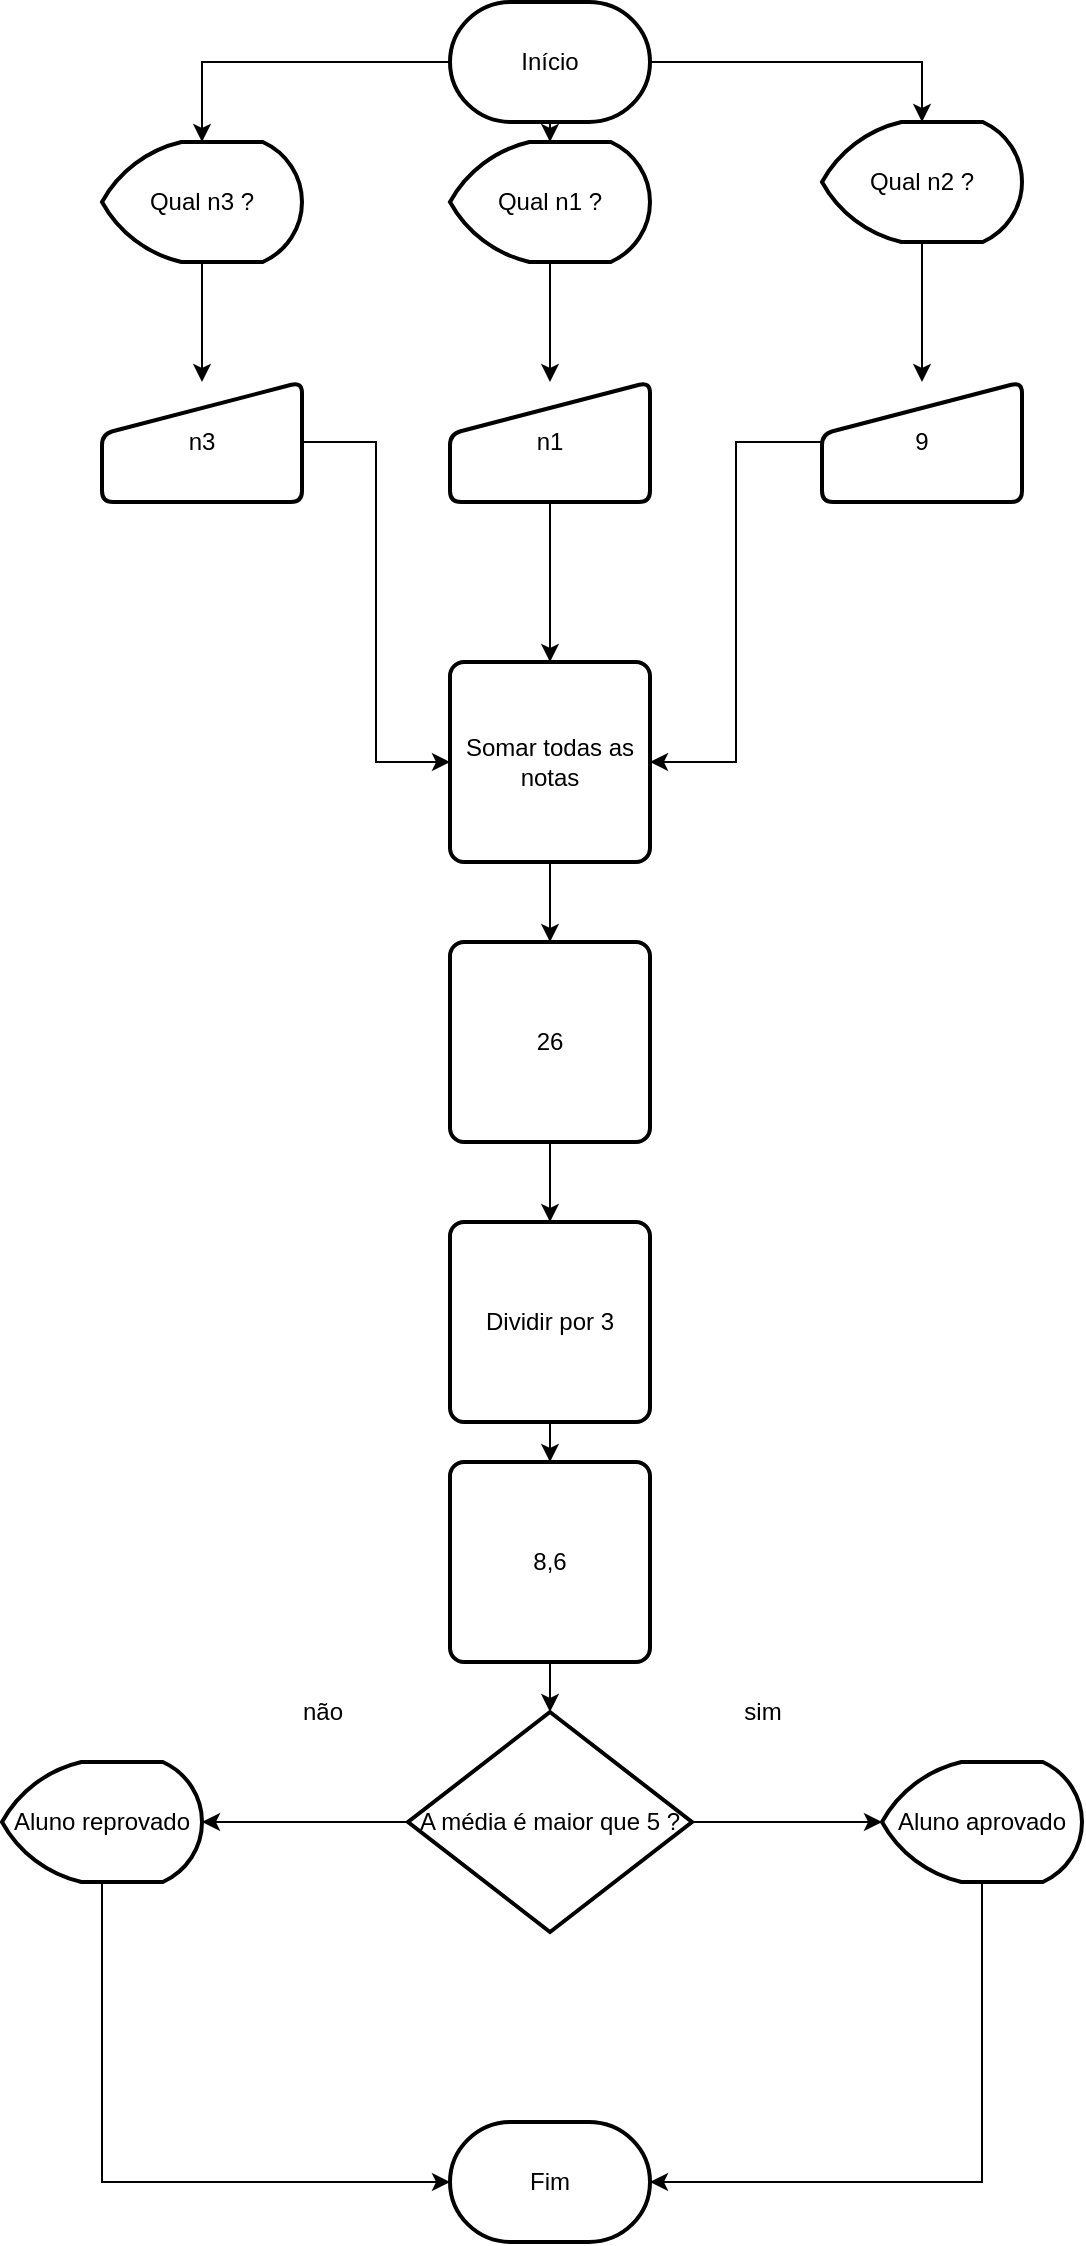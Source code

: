 <mxfile version="21.1.1" type="device">
  <diagram name="Página-1" id="8cwOfTqbjakKlKXhV1Qx">
    <mxGraphModel dx="1050" dy="523" grid="1" gridSize="10" guides="1" tooltips="1" connect="1" arrows="1" fold="1" page="1" pageScale="1" pageWidth="827" pageHeight="1169" math="0" shadow="0">
      <root>
        <mxCell id="0" />
        <mxCell id="1" parent="0" />
        <mxCell id="HDn32O2zMlAShSsE0nVU-3" style="edgeStyle=orthogonalEdgeStyle;rounded=0;orthogonalLoop=1;jettySize=auto;html=1;entryX=0.5;entryY=0;entryDx=0;entryDy=0;entryPerimeter=0;" edge="1" parent="1" source="HDn32O2zMlAShSsE0nVU-1" target="HDn32O2zMlAShSsE0nVU-2">
          <mxGeometry relative="1" as="geometry" />
        </mxCell>
        <mxCell id="HDn32O2zMlAShSsE0nVU-5" style="edgeStyle=orthogonalEdgeStyle;rounded=0;orthogonalLoop=1;jettySize=auto;html=1;entryX=0.5;entryY=0;entryDx=0;entryDy=0;entryPerimeter=0;" edge="1" parent="1" source="HDn32O2zMlAShSsE0nVU-1" target="HDn32O2zMlAShSsE0nVU-4">
          <mxGeometry relative="1" as="geometry" />
        </mxCell>
        <mxCell id="HDn32O2zMlAShSsE0nVU-7" style="edgeStyle=orthogonalEdgeStyle;rounded=0;orthogonalLoop=1;jettySize=auto;html=1;entryX=0.5;entryY=0;entryDx=0;entryDy=0;entryPerimeter=0;" edge="1" parent="1" source="HDn32O2zMlAShSsE0nVU-1" target="HDn32O2zMlAShSsE0nVU-6">
          <mxGeometry relative="1" as="geometry" />
        </mxCell>
        <mxCell id="HDn32O2zMlAShSsE0nVU-1" value="Início" style="strokeWidth=2;html=1;shape=mxgraph.flowchart.terminator;whiteSpace=wrap;" vertex="1" parent="1">
          <mxGeometry x="364" y="10" width="100" height="60" as="geometry" />
        </mxCell>
        <mxCell id="HDn32O2zMlAShSsE0nVU-12" style="edgeStyle=orthogonalEdgeStyle;rounded=0;orthogonalLoop=1;jettySize=auto;html=1;" edge="1" parent="1" source="HDn32O2zMlAShSsE0nVU-2" target="HDn32O2zMlAShSsE0nVU-9">
          <mxGeometry relative="1" as="geometry" />
        </mxCell>
        <mxCell id="HDn32O2zMlAShSsE0nVU-2" value="Qual n1 ?" style="strokeWidth=2;html=1;shape=mxgraph.flowchart.display;whiteSpace=wrap;" vertex="1" parent="1">
          <mxGeometry x="364" y="80" width="100" height="60" as="geometry" />
        </mxCell>
        <mxCell id="HDn32O2zMlAShSsE0nVU-13" style="edgeStyle=orthogonalEdgeStyle;rounded=0;orthogonalLoop=1;jettySize=auto;html=1;" edge="1" parent="1" source="HDn32O2zMlAShSsE0nVU-4" target="HDn32O2zMlAShSsE0nVU-10">
          <mxGeometry relative="1" as="geometry" />
        </mxCell>
        <mxCell id="HDn32O2zMlAShSsE0nVU-4" value="Qual n2 ?" style="strokeWidth=2;html=1;shape=mxgraph.flowchart.display;whiteSpace=wrap;" vertex="1" parent="1">
          <mxGeometry x="550" y="70" width="100" height="60" as="geometry" />
        </mxCell>
        <mxCell id="HDn32O2zMlAShSsE0nVU-11" style="edgeStyle=orthogonalEdgeStyle;rounded=0;orthogonalLoop=1;jettySize=auto;html=1;" edge="1" parent="1" source="HDn32O2zMlAShSsE0nVU-6" target="HDn32O2zMlAShSsE0nVU-8">
          <mxGeometry relative="1" as="geometry" />
        </mxCell>
        <mxCell id="HDn32O2zMlAShSsE0nVU-6" value="Qual n3 ?" style="strokeWidth=2;html=1;shape=mxgraph.flowchart.display;whiteSpace=wrap;" vertex="1" parent="1">
          <mxGeometry x="190" y="80" width="100" height="60" as="geometry" />
        </mxCell>
        <mxCell id="HDn32O2zMlAShSsE0nVU-15" style="edgeStyle=orthogonalEdgeStyle;rounded=0;orthogonalLoop=1;jettySize=auto;html=1;entryX=0;entryY=0.5;entryDx=0;entryDy=0;" edge="1" parent="1" source="HDn32O2zMlAShSsE0nVU-8" target="HDn32O2zMlAShSsE0nVU-14">
          <mxGeometry relative="1" as="geometry" />
        </mxCell>
        <mxCell id="HDn32O2zMlAShSsE0nVU-8" value="n3" style="html=1;strokeWidth=2;shape=manualInput;whiteSpace=wrap;rounded=1;size=26;arcSize=11;" vertex="1" parent="1">
          <mxGeometry x="190" y="200" width="100" height="60" as="geometry" />
        </mxCell>
        <mxCell id="HDn32O2zMlAShSsE0nVU-16" style="edgeStyle=orthogonalEdgeStyle;rounded=0;orthogonalLoop=1;jettySize=auto;html=1;entryX=0.5;entryY=0;entryDx=0;entryDy=0;" edge="1" parent="1" source="HDn32O2zMlAShSsE0nVU-9" target="HDn32O2zMlAShSsE0nVU-14">
          <mxGeometry relative="1" as="geometry" />
        </mxCell>
        <mxCell id="HDn32O2zMlAShSsE0nVU-9" value="n1" style="html=1;strokeWidth=2;shape=manualInput;whiteSpace=wrap;rounded=1;size=26;arcSize=11;" vertex="1" parent="1">
          <mxGeometry x="364" y="200" width="100" height="60" as="geometry" />
        </mxCell>
        <mxCell id="HDn32O2zMlAShSsE0nVU-17" style="edgeStyle=orthogonalEdgeStyle;rounded=0;orthogonalLoop=1;jettySize=auto;html=1;entryX=1;entryY=0.5;entryDx=0;entryDy=0;" edge="1" parent="1" source="HDn32O2zMlAShSsE0nVU-10" target="HDn32O2zMlAShSsE0nVU-14">
          <mxGeometry relative="1" as="geometry" />
        </mxCell>
        <mxCell id="HDn32O2zMlAShSsE0nVU-10" value="9" style="html=1;strokeWidth=2;shape=manualInput;whiteSpace=wrap;rounded=1;size=26;arcSize=11;" vertex="1" parent="1">
          <mxGeometry x="550" y="200" width="100" height="60" as="geometry" />
        </mxCell>
        <mxCell id="HDn32O2zMlAShSsE0nVU-22" style="edgeStyle=orthogonalEdgeStyle;rounded=0;orthogonalLoop=1;jettySize=auto;html=1;" edge="1" parent="1" source="HDn32O2zMlAShSsE0nVU-14" target="HDn32O2zMlAShSsE0nVU-18">
          <mxGeometry relative="1" as="geometry" />
        </mxCell>
        <mxCell id="HDn32O2zMlAShSsE0nVU-14" value="Somar todas as notas" style="rounded=1;whiteSpace=wrap;html=1;absoluteArcSize=1;arcSize=14;strokeWidth=2;" vertex="1" parent="1">
          <mxGeometry x="364" y="340" width="100" height="100" as="geometry" />
        </mxCell>
        <mxCell id="HDn32O2zMlAShSsE0nVU-23" style="edgeStyle=orthogonalEdgeStyle;rounded=0;orthogonalLoop=1;jettySize=auto;html=1;entryX=0.5;entryY=0;entryDx=0;entryDy=0;" edge="1" parent="1" source="HDn32O2zMlAShSsE0nVU-18" target="HDn32O2zMlAShSsE0nVU-20">
          <mxGeometry relative="1" as="geometry" />
        </mxCell>
        <mxCell id="HDn32O2zMlAShSsE0nVU-18" value="26" style="rounded=1;whiteSpace=wrap;html=1;absoluteArcSize=1;arcSize=14;strokeWidth=2;" vertex="1" parent="1">
          <mxGeometry x="364" y="480" width="100" height="100" as="geometry" />
        </mxCell>
        <mxCell id="HDn32O2zMlAShSsE0nVU-24" style="edgeStyle=orthogonalEdgeStyle;rounded=0;orthogonalLoop=1;jettySize=auto;html=1;" edge="1" parent="1" source="HDn32O2zMlAShSsE0nVU-20" target="HDn32O2zMlAShSsE0nVU-21">
          <mxGeometry relative="1" as="geometry" />
        </mxCell>
        <mxCell id="HDn32O2zMlAShSsE0nVU-20" value="Dividir por 3" style="rounded=1;whiteSpace=wrap;html=1;absoluteArcSize=1;arcSize=14;strokeWidth=2;" vertex="1" parent="1">
          <mxGeometry x="364" y="620" width="100" height="100" as="geometry" />
        </mxCell>
        <mxCell id="HDn32O2zMlAShSsE0nVU-26" style="edgeStyle=orthogonalEdgeStyle;rounded=0;orthogonalLoop=1;jettySize=auto;html=1;entryX=0.5;entryY=0;entryDx=0;entryDy=0;entryPerimeter=0;" edge="1" parent="1" source="HDn32O2zMlAShSsE0nVU-21" target="HDn32O2zMlAShSsE0nVU-25">
          <mxGeometry relative="1" as="geometry" />
        </mxCell>
        <mxCell id="HDn32O2zMlAShSsE0nVU-21" value="8,6" style="rounded=1;whiteSpace=wrap;html=1;absoluteArcSize=1;arcSize=14;strokeWidth=2;" vertex="1" parent="1">
          <mxGeometry x="364" y="740" width="100" height="100" as="geometry" />
        </mxCell>
        <mxCell id="HDn32O2zMlAShSsE0nVU-30" style="edgeStyle=orthogonalEdgeStyle;rounded=0;orthogonalLoop=1;jettySize=auto;html=1;entryX=0;entryY=0.5;entryDx=0;entryDy=0;" edge="1" parent="1" source="HDn32O2zMlAShSsE0nVU-25">
          <mxGeometry relative="1" as="geometry">
            <mxPoint x="580" y="920" as="targetPoint" />
          </mxGeometry>
        </mxCell>
        <mxCell id="HDn32O2zMlAShSsE0nVU-34" style="edgeStyle=orthogonalEdgeStyle;rounded=0;orthogonalLoop=1;jettySize=auto;html=1;entryX=1;entryY=0.5;entryDx=0;entryDy=0;" edge="1" parent="1" source="HDn32O2zMlAShSsE0nVU-25">
          <mxGeometry relative="1" as="geometry">
            <mxPoint x="240" y="920" as="targetPoint" />
          </mxGeometry>
        </mxCell>
        <mxCell id="HDn32O2zMlAShSsE0nVU-25" value="A média é maior que 5 ?" style="strokeWidth=2;html=1;shape=mxgraph.flowchart.decision;whiteSpace=wrap;" vertex="1" parent="1">
          <mxGeometry x="343" y="865" width="142" height="110" as="geometry" />
        </mxCell>
        <mxCell id="HDn32O2zMlAShSsE0nVU-36" style="edgeStyle=orthogonalEdgeStyle;rounded=0;orthogonalLoop=1;jettySize=auto;html=1;entryX=1;entryY=0.5;entryDx=0;entryDy=0;entryPerimeter=0;exitX=0.5;exitY=1;exitDx=0;exitDy=0;exitPerimeter=0;" edge="1" parent="1" source="HDn32O2zMlAShSsE0nVU-38" target="HDn32O2zMlAShSsE0nVU-35">
          <mxGeometry relative="1" as="geometry">
            <mxPoint x="630" y="970" as="sourcePoint" />
            <Array as="points">
              <mxPoint x="630" y="1100" />
            </Array>
          </mxGeometry>
        </mxCell>
        <mxCell id="HDn32O2zMlAShSsE0nVU-29" value="sim" style="text;html=1;align=center;verticalAlign=middle;resizable=0;points=[];autosize=1;strokeColor=none;fillColor=none;" vertex="1" parent="1">
          <mxGeometry x="500" y="850" width="40" height="30" as="geometry" />
        </mxCell>
        <mxCell id="HDn32O2zMlAShSsE0nVU-37" style="edgeStyle=orthogonalEdgeStyle;rounded=0;orthogonalLoop=1;jettySize=auto;html=1;entryX=0;entryY=0.5;entryDx=0;entryDy=0;entryPerimeter=0;exitX=0.5;exitY=1;exitDx=0;exitDy=0;exitPerimeter=0;" edge="1" parent="1" source="HDn32O2zMlAShSsE0nVU-39" target="HDn32O2zMlAShSsE0nVU-35">
          <mxGeometry relative="1" as="geometry">
            <mxPoint x="190" y="970" as="sourcePoint" />
            <Array as="points">
              <mxPoint x="190" y="1100" />
            </Array>
          </mxGeometry>
        </mxCell>
        <mxCell id="HDn32O2zMlAShSsE0nVU-32" value="não" style="text;html=1;align=center;verticalAlign=middle;resizable=0;points=[];autosize=1;strokeColor=none;fillColor=none;" vertex="1" parent="1">
          <mxGeometry x="280" y="850" width="40" height="30" as="geometry" />
        </mxCell>
        <mxCell id="HDn32O2zMlAShSsE0nVU-35" value="Fim" style="strokeWidth=2;html=1;shape=mxgraph.flowchart.terminator;whiteSpace=wrap;" vertex="1" parent="1">
          <mxGeometry x="364" y="1070" width="100" height="60" as="geometry" />
        </mxCell>
        <mxCell id="HDn32O2zMlAShSsE0nVU-38" value="Aluno aprovado" style="strokeWidth=2;html=1;shape=mxgraph.flowchart.display;whiteSpace=wrap;" vertex="1" parent="1">
          <mxGeometry x="580" y="890" width="100" height="60" as="geometry" />
        </mxCell>
        <mxCell id="HDn32O2zMlAShSsE0nVU-39" value="Aluno reprovado" style="strokeWidth=2;html=1;shape=mxgraph.flowchart.display;whiteSpace=wrap;" vertex="1" parent="1">
          <mxGeometry x="140" y="890" width="100" height="60" as="geometry" />
        </mxCell>
      </root>
    </mxGraphModel>
  </diagram>
</mxfile>

